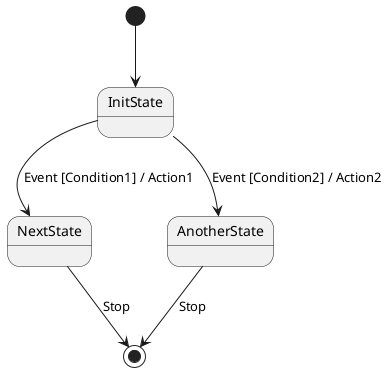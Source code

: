 @startuml
[*] --> InitState
InitState --> NextState : Event [Condition1] / Action1
InitState --> AnotherState : Event [Condition2] / Action2
NextState --> [*] : Stop
AnotherState --> [*] : Stop
@enduml